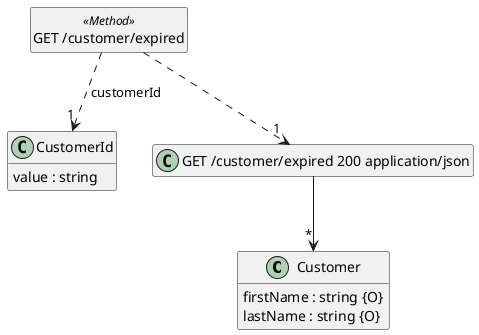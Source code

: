 @startuml
hide <<Method>> circle
hide empty methods
hide empty fields
set namespaceSeparator none

class "Customer" {
  firstName : string {O}
  lastName : string {O}
}

class "CustomerId" {
  value : string
}

class "GET /customer/expired" <<Method>> {
}

class "GET /customer/expired 200 application/json" {
}

"GET /customer/expired" ..> "1" "CustomerId" : "customerId"

"GET /customer/expired 200 application/json" --> "*" "Customer"

"GET /customer/expired" ..> "1" "GET /customer/expired 200 application/json"

@enduml